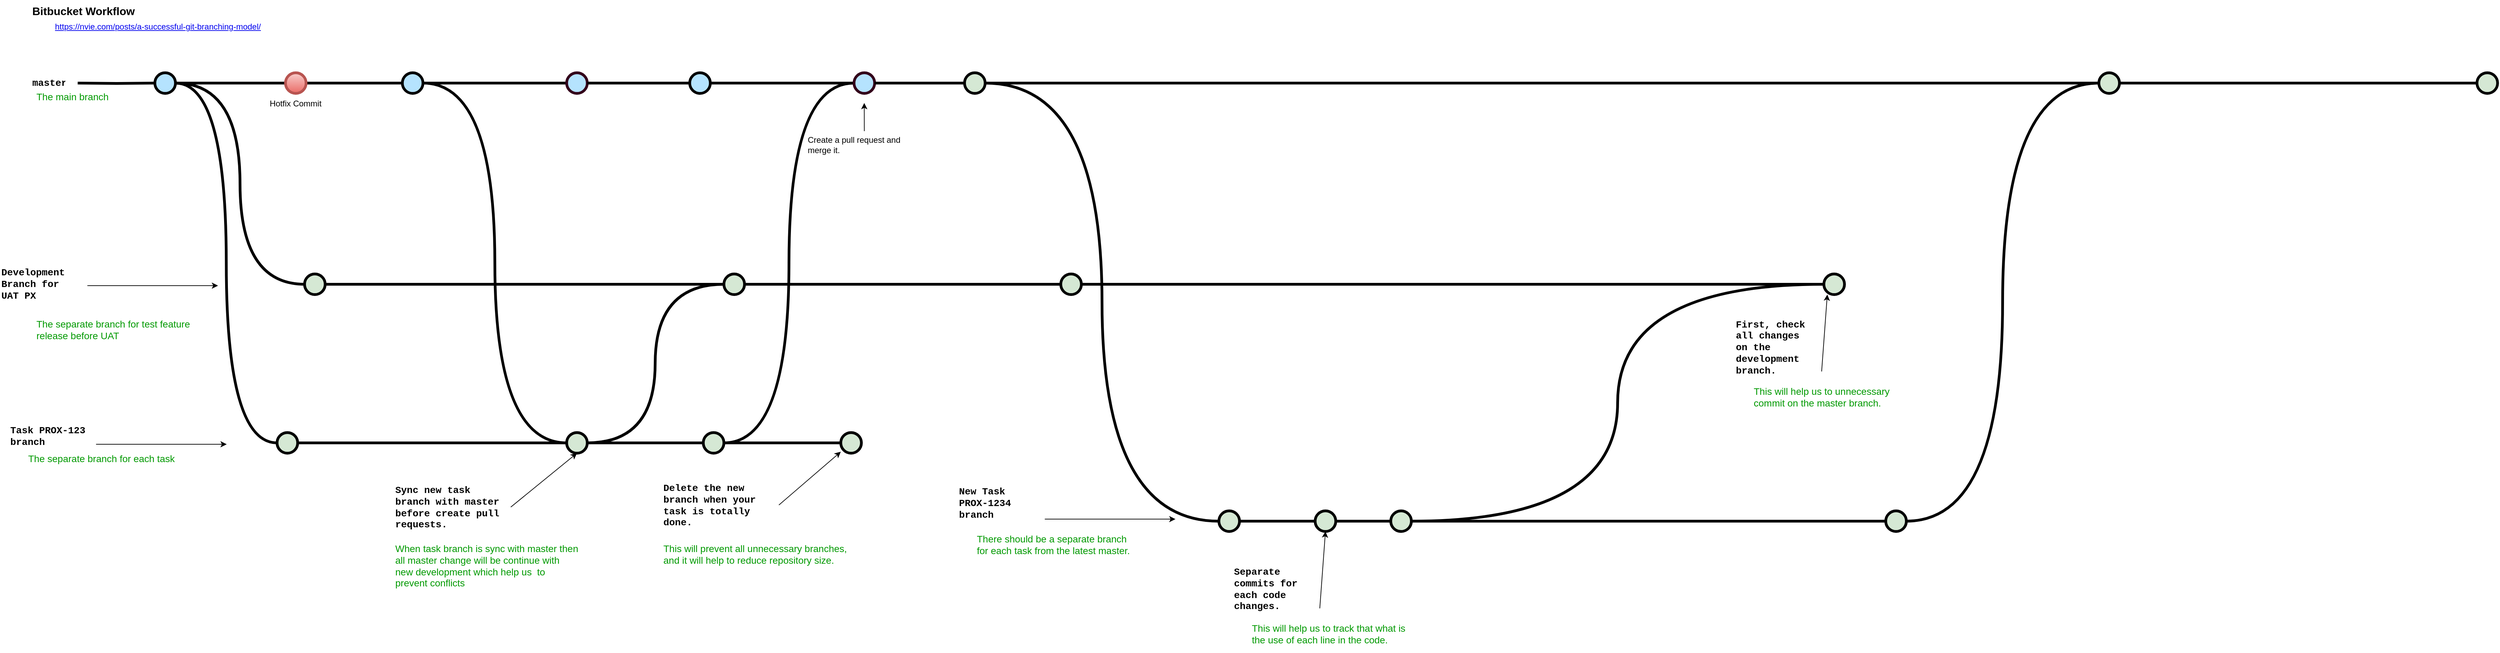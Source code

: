 <mxfile version="26.0.7">
  <diagram id="yPxyJZ8AM_hMuL3Unpa9" name="complex gitflow">
    <mxGraphModel dx="2005" dy="1031" grid="1" gridSize="10" guides="1" tooltips="1" connect="1" arrows="1" fold="1" page="1" pageScale="1" pageWidth="1100" pageHeight="850" math="0" shadow="0">
      <root>
        <mxCell id="0" />
        <mxCell id="1" parent="0" />
        <mxCell id="uWUnNED6HEl2aK5fdaIb-7" value="Hotfix Commit" style="text;html=1;strokeColor=none;fillColor=none;align=center;verticalAlign=middle;whiteSpace=wrap;overflow=hidden;" parent="1" vertex="1">
          <mxGeometry x="427.25" y="226" width="80" height="30" as="geometry" />
        </mxCell>
        <mxCell id="uWUnNED6HEl2aK5fdaIb-8" value="" style="edgeStyle=orthogonalEdgeStyle;rounded=0;html=1;jettySize=auto;orthogonalLoop=1;plain-blue;endArrow=none;endFill=0;strokeWidth=4;strokeColor=#000000;entryX=0;entryY=0.5;entryDx=0;entryDy=0;entryPerimeter=0;" parent="1" source="uWUnNED6HEl2aK5fdaIb-10" target="9hBKPDzoitwpIBdzFDQ7-16" edge="1">
          <mxGeometry x="292.25" y="211" as="geometry">
            <mxPoint x="442.25" y="211" as="targetPoint" />
          </mxGeometry>
        </mxCell>
        <mxCell id="uWUnNED6HEl2aK5fdaIb-9" style="edgeStyle=orthogonalEdgeStyle;curved=1;rounded=0;html=1;exitX=1;exitY=0.5;exitPerimeter=0;entryX=0;entryY=0.5;entryPerimeter=0;endArrow=none;endFill=0;jettySize=auto;orthogonalLoop=1;strokeWidth=4;fontSize=15;entryDx=0;entryDy=0;" parent="1" source="uWUnNED6HEl2aK5fdaIb-10" target="uWUnNED6HEl2aK5fdaIb-69" edge="1">
          <mxGeometry relative="1" as="geometry">
            <mxPoint x="339.75" y="296" as="targetPoint" />
          </mxGeometry>
        </mxCell>
        <mxCell id="uWUnNED6HEl2aK5fdaIb-10" value="" style="verticalLabelPosition=bottom;verticalAlign=top;html=1;strokeWidth=4;shape=mxgraph.flowchart.on-page_reference;plain-blue;gradientColor=none;fillColor=#B5E3Fe;strokeColor=#000000;" parent="1" vertex="1">
          <mxGeometry x="262.25" y="196" width="30" height="30" as="geometry" />
        </mxCell>
        <mxCell id="uWUnNED6HEl2aK5fdaIb-80" value="" style="edgeStyle=orthogonalEdgeStyle;curved=1;rounded=0;orthogonalLoop=1;jettySize=auto;html=1;endArrow=none;endFill=0;strokeWidth=4;entryX=0;entryY=0.5;entryDx=0;entryDy=0;entryPerimeter=0;" parent="1" source="uWUnNED6HEl2aK5fdaIb-11" target="uWUnNED6HEl2aK5fdaIb-109" edge="1">
          <mxGeometry relative="1" as="geometry">
            <mxPoint x="734.5" y="211" as="targetPoint" />
          </mxGeometry>
        </mxCell>
        <mxCell id="uWUnNED6HEl2aK5fdaIb-11" value="" style="verticalLabelPosition=bottom;verticalAlign=top;html=1;strokeWidth=4;shape=mxgraph.flowchart.on-page_reference;plain-blue;gradientColor=none;strokeColor=#000000;fillColor=#B5E3FE;" parent="1" vertex="1">
          <mxGeometry x="622.25" y="196" width="30" height="30" as="geometry" />
        </mxCell>
        <mxCell id="uWUnNED6HEl2aK5fdaIb-109" value="" style="verticalLabelPosition=bottom;verticalAlign=top;html=1;strokeWidth=4;shape=mxgraph.flowchart.on-page_reference;plain-blue;gradientColor=none;strokeColor=#33001A;fillColor=#B5E3FE;" parent="1" vertex="1">
          <mxGeometry x="861.25" y="196" width="30" height="30" as="geometry" />
        </mxCell>
        <mxCell id="uWUnNED6HEl2aK5fdaIb-12" value="" style="edgeStyle=orthogonalEdgeStyle;rounded=0;html=1;jettySize=auto;orthogonalLoop=1;strokeWidth=4;endArrow=none;endFill=0;" parent="1" target="uWUnNED6HEl2aK5fdaIb-10" edge="1">
          <mxGeometry x="192.25" y="211" as="geometry">
            <mxPoint x="150" y="211" as="sourcePoint" />
          </mxGeometry>
        </mxCell>
        <mxCell id="uWUnNED6HEl2aK5fdaIb-13" value="master" style="text;html=1;strokeColor=none;fillColor=none;align=center;verticalAlign=middle;whiteSpace=wrap;overflow=hidden;fontSize=14;fontStyle=1;fontFamily=Courier New;" parent="1" vertex="1">
          <mxGeometry x="83" y="190" width="50" height="42" as="geometry" />
        </mxCell>
        <mxCell id="uWUnNED6HEl2aK5fdaIb-71" value="" style="edgeStyle=orthogonalEdgeStyle;rounded=0;orthogonalLoop=1;jettySize=auto;html=1;endArrow=none;endFill=0;strokeWidth=4;" parent="1" source="uWUnNED6HEl2aK5fdaIb-69" target="uWUnNED6HEl2aK5fdaIb-70" edge="1">
          <mxGeometry relative="1" as="geometry" />
        </mxCell>
        <mxCell id="uWUnNED6HEl2aK5fdaIb-69" value="" style="verticalLabelPosition=bottom;verticalAlign=top;html=1;strokeWidth=4;shape=mxgraph.flowchart.on-page_reference;plain-purple;gradientColor=none;strokeColor=#000000;fillColor=#D5E8D4;" parent="1" vertex="1">
          <mxGeometry x="440" y="720" width="30" height="30" as="geometry" />
        </mxCell>
        <mxCell id="uWUnNED6HEl2aK5fdaIb-96" value="" style="edgeStyle=orthogonalEdgeStyle;curved=1;rounded=0;orthogonalLoop=1;jettySize=auto;html=1;endArrow=none;endFill=0;strokeWidth=4;fontFamily=Courier New;fontColor=#009900;exitX=1;exitY=0.5;exitDx=0;exitDy=0;exitPerimeter=0;" parent="1" source="uWUnNED6HEl2aK5fdaIb-70" target="uWUnNED6HEl2aK5fdaIb-95" edge="1">
          <mxGeometry relative="1" as="geometry">
            <mxPoint x="648" y="735" as="sourcePoint" />
          </mxGeometry>
        </mxCell>
        <mxCell id="uWUnNED6HEl2aK5fdaIb-95" value="" style="verticalLabelPosition=bottom;verticalAlign=top;html=1;strokeWidth=4;shape=mxgraph.flowchart.on-page_reference;plain-purple;gradientColor=none;strokeColor=#000000;fillColor=#D5E8D4;" parent="1" vertex="1">
          <mxGeometry x="1060" y="720" width="30" height="30" as="geometry" />
        </mxCell>
        <mxCell id="uWUnNED6HEl2aK5fdaIb-76" value="Task PROX-123 branch" style="text;html=1;strokeColor=none;fillColor=none;align=left;verticalAlign=middle;whiteSpace=wrap;overflow=hidden;fontSize=14;fontStyle=1;fontFamily=Courier New;" parent="1" vertex="1">
          <mxGeometry x="50" y="703" width="118.75" height="44" as="geometry" />
        </mxCell>
        <mxCell id="uWUnNED6HEl2aK5fdaIb-87" value="The separate branch for each task" style="text;html=1;strokeColor=none;fillColor=none;align=left;verticalAlign=middle;whiteSpace=wrap;overflow=hidden;fontSize=14;fontStyle=0;fontColor=#009900;" parent="1" vertex="1">
          <mxGeometry x="75.75" y="747" width="240" height="20" as="geometry" />
        </mxCell>
        <mxCell id="uWUnNED6HEl2aK5fdaIb-90" value="The main branch&lt;br&gt;" style="text;html=1;strokeColor=none;fillColor=none;align=left;verticalAlign=middle;whiteSpace=wrap;overflow=hidden;fontSize=14;fontStyle=0;fontColor=#009900;" parent="1" vertex="1">
          <mxGeometry x="88.25" y="220" width="146.75" height="20" as="geometry" />
        </mxCell>
        <mxCell id="uWUnNED6HEl2aK5fdaIb-92" value="" style="endArrow=classic;html=1;strokeWidth=1;fontFamily=Courier New;fontColor=#009900;" parent="1" edge="1">
          <mxGeometry width="50" height="50" relative="1" as="geometry">
            <mxPoint x="176.75" y="737" as="sourcePoint" />
            <mxPoint x="366.75" y="737" as="targetPoint" />
          </mxGeometry>
        </mxCell>
        <mxCell id="uWUnNED6HEl2aK5fdaIb-115" style="edgeStyle=orthogonalEdgeStyle;curved=1;rounded=0;orthogonalLoop=1;jettySize=auto;html=1;entryX=0;entryY=0.5;entryDx=0;entryDy=0;entryPerimeter=0;endArrow=none;endFill=0;strokeWidth=4;fontFamily=Courier New;fontColor=#009900;exitX=1;exitY=0.5;exitDx=0;exitDy=0;exitPerimeter=0;" parent="1" source="uWUnNED6HEl2aK5fdaIb-95" target="WtjMQ222cX0SoquJrzY8-15" edge="1">
          <mxGeometry relative="1" as="geometry">
            <mxPoint x="816.75" y="296" as="sourcePoint" />
          </mxGeometry>
        </mxCell>
        <UserObject label="Bitbucket Workflow" link="https://nvie.com/posts/a-successful-git-branching-model/" id="9hBKPDzoitwpIBdzFDQ7-2">
          <mxCell style="text;whiteSpace=wrap;html=1;fontStyle=1;fontSize=16;" parent="1" vertex="1">
            <mxGeometry x="82.25" y="90" width="427.75" height="20" as="geometry" />
          </mxCell>
        </UserObject>
        <UserObject label="&lt;a href=&quot;https://nvie.com/posts/a-successful-git-branching-model/&quot;&gt;https://nvie.com/posts/a-successful-git-branching-model/&lt;/a&gt;" link="https://nvie.com/posts/a-successful-git-branching-model/" id="9hBKPDzoitwpIBdzFDQ7-3">
          <mxCell style="text;whiteSpace=wrap;html=1;" parent="1" vertex="1">
            <mxGeometry x="115" y="115" width="355" height="20" as="geometry" />
          </mxCell>
        </UserObject>
        <mxCell id="9hBKPDzoitwpIBdzFDQ7-14" value="" style="endArrow=classic;html=1;strokeWidth=1;fontFamily=Courier New;fontColor=#009900;exitX=0.5;exitY=0;exitDx=0;exitDy=0;" parent="1" edge="1" source="9hBKPDzoitwpIBdzFDQ7-15">
          <mxGeometry width="50" height="50" relative="1" as="geometry">
            <mxPoint x="1235.38" y="280" as="sourcePoint" />
            <mxPoint x="1294.13" y="240" as="targetPoint" />
          </mxGeometry>
        </mxCell>
        <mxCell id="9hBKPDzoitwpIBdzFDQ7-15" value="&lt;span style=&quot;text-align: center;&quot;&gt;Create a pull request and merge it.&lt;/span&gt;&lt;span style=&quot;text-align: center&quot;&gt;&lt;br&gt;&lt;/span&gt;" style="text;html=1;strokeColor=none;fillColor=none;align=left;verticalAlign=middle;whiteSpace=wrap;overflow=hidden;fontSize=12;fontStyle=0;fontColor=#000000;" parent="1" vertex="1">
          <mxGeometry x="1210.38" y="281" width="167.75" height="39" as="geometry" />
        </mxCell>
        <mxCell id="9hBKPDzoitwpIBdzFDQ7-21" value="" style="edgeStyle=orthogonalEdgeStyle;rounded=0;orthogonalLoop=1;jettySize=auto;html=1;fontSize=15;endArrow=none;endFill=0;strokeWidth=4;entryX=0;entryY=0.5;entryDx=0;entryDy=0;entryPerimeter=0;" parent="1" source="9hBKPDzoitwpIBdzFDQ7-16" target="uWUnNED6HEl2aK5fdaIb-11" edge="1">
          <mxGeometry relative="1" as="geometry">
            <mxPoint x="560.25" y="211" as="targetPoint" />
          </mxGeometry>
        </mxCell>
        <mxCell id="9hBKPDzoitwpIBdzFDQ7-16" value="" style="verticalLabelPosition=bottom;verticalAlign=top;html=1;strokeWidth=4;shape=mxgraph.flowchart.on-page_reference;plain-blue;gradientColor=#EA6B66;strokeColor=#B85450;fillColor=#F8CECC;" parent="1" vertex="1">
          <mxGeometry x="452.25" y="196" width="30" height="30" as="geometry" />
        </mxCell>
        <mxCell id="WtjMQ222cX0SoquJrzY8-1" style="edgeStyle=orthogonalEdgeStyle;curved=1;rounded=0;html=1;entryX=0;entryY=0.5;entryPerimeter=0;endArrow=none;endFill=0;jettySize=auto;orthogonalLoop=1;strokeWidth=4;fontSize=15;entryDx=0;entryDy=0;" parent="1" source="uWUnNED6HEl2aK5fdaIb-10" target="WtjMQ222cX0SoquJrzY8-3" edge="1">
          <mxGeometry relative="1" as="geometry">
            <mxPoint x="547.75" y="65" as="targetPoint" />
            <mxPoint x="490" y="210" as="sourcePoint" />
          </mxGeometry>
        </mxCell>
        <mxCell id="WtjMQ222cX0SoquJrzY8-2" value="" style="edgeStyle=orthogonalEdgeStyle;rounded=0;orthogonalLoop=1;jettySize=auto;html=1;endArrow=none;endFill=0;strokeWidth=4;" parent="1" source="WtjMQ222cX0SoquJrzY8-3" target="WtjMQ222cX0SoquJrzY8-4" edge="1">
          <mxGeometry relative="1" as="geometry" />
        </mxCell>
        <mxCell id="WtjMQ222cX0SoquJrzY8-3" value="" style="verticalLabelPosition=bottom;verticalAlign=top;html=1;strokeWidth=4;shape=mxgraph.flowchart.on-page_reference;plain-purple;gradientColor=none;strokeColor=#000000;fillColor=#D5E8D4;" parent="1" vertex="1">
          <mxGeometry x="480" y="489" width="30" height="30" as="geometry" />
        </mxCell>
        <mxCell id="WtjMQ222cX0SoquJrzY8-4" value="" style="verticalLabelPosition=bottom;verticalAlign=top;html=1;strokeWidth=4;shape=mxgraph.flowchart.on-page_reference;plain-purple;gradientColor=none;strokeColor=#000000;fillColor=#D5E8D4;" parent="1" vertex="1">
          <mxGeometry x="1090" y="489" width="30" height="30" as="geometry" />
        </mxCell>
        <mxCell id="WtjMQ222cX0SoquJrzY8-5" value="" style="edgeStyle=orthogonalEdgeStyle;curved=1;rounded=0;orthogonalLoop=1;jettySize=auto;html=1;endArrow=none;endFill=0;strokeWidth=4;fontFamily=Courier New;fontColor=#009900;exitX=1;exitY=0.5;exitDx=0;exitDy=0;exitPerimeter=0;" parent="1" source="WtjMQ222cX0SoquJrzY8-4" target="WtjMQ222cX0SoquJrzY8-6" edge="1">
          <mxGeometry relative="1" as="geometry">
            <mxPoint x="856" y="504" as="sourcePoint" />
          </mxGeometry>
        </mxCell>
        <mxCell id="WtjMQ222cX0SoquJrzY8-6" value="" style="verticalLabelPosition=bottom;verticalAlign=top;html=1;strokeWidth=4;shape=mxgraph.flowchart.on-page_reference;plain-purple;gradientColor=none;strokeColor=#000000;fillColor=#D5E8D4;" parent="1" vertex="1">
          <mxGeometry x="1580" y="489" width="30" height="30" as="geometry" />
        </mxCell>
        <mxCell id="WtjMQ222cX0SoquJrzY8-13" value="" style="edgeStyle=orthogonalEdgeStyle;curved=1;rounded=0;orthogonalLoop=1;jettySize=auto;html=1;endArrow=none;endFill=0;strokeWidth=4;entryX=0;entryY=0.5;entryDx=0;entryDy=0;entryPerimeter=0;" parent="1" source="WtjMQ222cX0SoquJrzY8-14" target="WtjMQ222cX0SoquJrzY8-15" edge="1">
          <mxGeometry relative="1" as="geometry">
            <mxPoint x="1152.5" y="211" as="targetPoint" />
          </mxGeometry>
        </mxCell>
        <mxCell id="WtjMQ222cX0SoquJrzY8-14" value="" style="verticalLabelPosition=bottom;verticalAlign=top;html=1;strokeWidth=4;shape=mxgraph.flowchart.on-page_reference;plain-blue;gradientColor=none;strokeColor=#000000;fillColor=#B5E3FE;" parent="1" vertex="1">
          <mxGeometry x="1040.25" y="196" width="30" height="30" as="geometry" />
        </mxCell>
        <mxCell id="WtjMQ222cX0SoquJrzY8-15" value="" style="verticalLabelPosition=bottom;verticalAlign=top;html=1;strokeWidth=4;shape=mxgraph.flowchart.on-page_reference;plain-blue;gradientColor=none;strokeColor=#33001A;fillColor=#B5E3FE;" parent="1" vertex="1">
          <mxGeometry x="1279.25" y="196" width="30" height="30" as="geometry" />
        </mxCell>
        <mxCell id="WtjMQ222cX0SoquJrzY8-16" value="" style="edgeStyle=orthogonalEdgeStyle;rounded=0;orthogonalLoop=1;jettySize=auto;html=1;fontSize=15;endArrow=none;endFill=0;strokeWidth=4;entryX=0;entryY=0.5;entryDx=0;entryDy=0;entryPerimeter=0;exitX=1;exitY=0.5;exitDx=0;exitDy=0;exitPerimeter=0;" parent="1" source="uWUnNED6HEl2aK5fdaIb-109" target="WtjMQ222cX0SoquJrzY8-14" edge="1">
          <mxGeometry relative="1" as="geometry">
            <mxPoint x="978.25" y="211" as="targetPoint" />
            <mxPoint x="900" y="211" as="sourcePoint" />
          </mxGeometry>
        </mxCell>
        <mxCell id="WtjMQ222cX0SoquJrzY8-17" value="Development Branch for UAT PX" style="text;html=1;strokeColor=none;fillColor=none;align=left;verticalAlign=middle;whiteSpace=wrap;overflow=hidden;fontSize=14;fontStyle=1;fontFamily=Courier New;" parent="1" vertex="1">
          <mxGeometry x="37.38" y="471" width="118.75" height="66" as="geometry" />
        </mxCell>
        <mxCell id="WtjMQ222cX0SoquJrzY8-18" value="The separate branch for test feature release before UAT" style="text;html=1;strokeColor=none;fillColor=none;align=left;verticalAlign=middle;whiteSpace=wrap;overflow=hidden;fontSize=14;fontStyle=0;fontColor=#009900;" parent="1" vertex="1">
          <mxGeometry x="88.25" y="540" width="240" height="60" as="geometry" />
        </mxCell>
        <mxCell id="WtjMQ222cX0SoquJrzY8-19" value="" style="endArrow=classic;html=1;strokeWidth=1;fontFamily=Courier New;fontColor=#009900;" parent="1" edge="1">
          <mxGeometry width="50" height="50" relative="1" as="geometry">
            <mxPoint x="164.13" y="506" as="sourcePoint" />
            <mxPoint x="354.13" y="506" as="targetPoint" />
          </mxGeometry>
        </mxCell>
        <mxCell id="I5byg4Dw6MZeF2XGElsW-1" style="edgeStyle=orthogonalEdgeStyle;curved=1;rounded=0;orthogonalLoop=1;jettySize=auto;html=1;endArrow=none;endFill=0;strokeWidth=4;fontFamily=Courier New;fontColor=#009900;entryX=0;entryY=0.5;entryDx=0;entryDy=0;entryPerimeter=0;" edge="1" parent="1" source="uWUnNED6HEl2aK5fdaIb-70" target="WtjMQ222cX0SoquJrzY8-4">
          <mxGeometry relative="1" as="geometry">
            <mxPoint x="1100" y="745" as="sourcePoint" />
            <mxPoint x="1080" y="500" as="targetPoint" />
            <Array as="points">
              <mxPoint x="990" y="735" />
              <mxPoint x="990" y="504" />
            </Array>
          </mxGeometry>
        </mxCell>
        <mxCell id="I5byg4Dw6MZeF2XGElsW-2" value="" style="edgeStyle=orthogonalEdgeStyle;curved=1;rounded=0;orthogonalLoop=1;jettySize=auto;html=1;endArrow=none;endFill=0;strokeWidth=4;fontFamily=Courier New;fontColor=#009900;" edge="1" parent="1" target="I5byg4Dw6MZeF2XGElsW-3" source="uWUnNED6HEl2aK5fdaIb-95">
          <mxGeometry relative="1" as="geometry">
            <mxPoint x="1350" y="735" as="sourcePoint" />
          </mxGeometry>
        </mxCell>
        <mxCell id="I5byg4Dw6MZeF2XGElsW-3" value="" style="verticalLabelPosition=bottom;verticalAlign=top;html=1;strokeWidth=4;shape=mxgraph.flowchart.on-page_reference;plain-purple;gradientColor=none;strokeColor=#000000;fillColor=#D5E8D4;" vertex="1" parent="1">
          <mxGeometry x="1260" y="720" width="30" height="30" as="geometry" />
        </mxCell>
        <mxCell id="I5byg4Dw6MZeF2XGElsW-4" style="edgeStyle=orthogonalEdgeStyle;curved=1;rounded=0;html=1;endArrow=none;endFill=0;jettySize=auto;orthogonalLoop=1;strokeWidth=4;fontSize=15;exitX=1;exitY=0.5;exitDx=0;exitDy=0;exitPerimeter=0;entryX=0;entryY=0.5;entryDx=0;entryDy=0;entryPerimeter=0;" edge="1" parent="1" source="uWUnNED6HEl2aK5fdaIb-70" target="uWUnNED6HEl2aK5fdaIb-95">
          <mxGeometry relative="1" as="geometry">
            <mxPoint x="1650" y="740" as="targetPoint" />
            <mxPoint x="573.63" y="270" as="sourcePoint" />
          </mxGeometry>
        </mxCell>
        <mxCell id="I5byg4Dw6MZeF2XGElsW-5" value="" style="edgeStyle=orthogonalEdgeStyle;curved=1;rounded=0;html=1;endArrow=none;endFill=0;jettySize=auto;orthogonalLoop=1;strokeWidth=4;fontSize=15;exitX=1;exitY=0.5;exitDx=0;exitDy=0;exitPerimeter=0;entryX=0;entryY=0.5;entryDx=0;entryDy=0;entryPerimeter=0;" edge="1" parent="1" source="uWUnNED6HEl2aK5fdaIb-11" target="uWUnNED6HEl2aK5fdaIb-70">
          <mxGeometry relative="1" as="geometry">
            <mxPoint x="1060" y="735" as="targetPoint" />
            <mxPoint x="652" y="211" as="sourcePoint" />
          </mxGeometry>
        </mxCell>
        <mxCell id="uWUnNED6HEl2aK5fdaIb-70" value="" style="verticalLabelPosition=bottom;verticalAlign=top;html=1;strokeWidth=4;shape=mxgraph.flowchart.on-page_reference;plain-purple;gradientColor=none;strokeColor=#000000;fillColor=#D5E8D4;" parent="1" vertex="1">
          <mxGeometry x="861.25" y="720" width="30" height="30" as="geometry" />
        </mxCell>
        <mxCell id="I5byg4Dw6MZeF2XGElsW-6" value="Sync new task branch with master before create pull requests." style="text;html=1;strokeColor=none;fillColor=none;align=left;verticalAlign=middle;whiteSpace=wrap;overflow=hidden;fontSize=14;fontStyle=1;fontFamily=Courier New;" vertex="1" parent="1">
          <mxGeometry x="610" y="790" width="170" height="77" as="geometry" />
        </mxCell>
        <mxCell id="I5byg4Dw6MZeF2XGElsW-7" value="When task branch is sync with master then all master change will be continue with new development which help us&amp;nbsp; to prevent conflicts" style="text;html=1;strokeColor=none;fillColor=none;align=left;verticalAlign=middle;whiteSpace=wrap;overflow=hidden;fontSize=14;fontStyle=0;fontColor=#009900;" vertex="1" parent="1">
          <mxGeometry x="610" y="867" width="270" height="93" as="geometry" />
        </mxCell>
        <mxCell id="I5byg4Dw6MZeF2XGElsW-8" value="" style="endArrow=classic;html=1;strokeWidth=1;fontFamily=Courier New;fontColor=#009900;exitX=1;exitY=0.5;exitDx=0;exitDy=0;entryX=0.5;entryY=1;entryDx=0;entryDy=0;entryPerimeter=0;" edge="1" parent="1" source="I5byg4Dw6MZeF2XGElsW-6" target="uWUnNED6HEl2aK5fdaIb-70">
          <mxGeometry width="50" height="50" relative="1" as="geometry">
            <mxPoint x="546.75" y="316" as="sourcePoint" />
            <mxPoint x="736.75" y="316" as="targetPoint" />
          </mxGeometry>
        </mxCell>
        <mxCell id="I5byg4Dw6MZeF2XGElsW-9" value="" style="edgeStyle=orthogonalEdgeStyle;curved=1;rounded=0;orthogonalLoop=1;jettySize=auto;html=1;endArrow=none;endFill=0;strokeWidth=4;fontFamily=Courier New;fontColor=#009900;exitX=1;exitY=0.5;exitDx=0;exitDy=0;exitPerimeter=0;" edge="1" parent="1" target="I5byg4Dw6MZeF2XGElsW-10" source="I5byg4Dw6MZeF2XGElsW-36">
          <mxGeometry relative="1" as="geometry">
            <mxPoint x="1330" y="211" as="sourcePoint" />
          </mxGeometry>
        </mxCell>
        <mxCell id="I5byg4Dw6MZeF2XGElsW-10" value="" style="verticalLabelPosition=bottom;verticalAlign=top;html=1;strokeWidth=4;shape=mxgraph.flowchart.on-page_reference;plain-purple;gradientColor=none;strokeColor=#000000;fillColor=#D5E8D4;" vertex="1" parent="1">
          <mxGeometry x="3640" y="196" width="30" height="30" as="geometry" />
        </mxCell>
        <mxCell id="I5byg4Dw6MZeF2XGElsW-11" value="Delete the new branch when your task is totally done." style="text;html=1;strokeColor=none;fillColor=none;align=left;verticalAlign=middle;whiteSpace=wrap;overflow=hidden;fontSize=14;fontStyle=1;fontFamily=Courier New;" vertex="1" parent="1">
          <mxGeometry x="1000" y="787" width="170" height="77" as="geometry" />
        </mxCell>
        <mxCell id="I5byg4Dw6MZeF2XGElsW-12" value="This will prevent all unnecessary branches, and it will help to reduce repository size." style="text;html=1;strokeColor=none;fillColor=none;align=left;verticalAlign=middle;whiteSpace=wrap;overflow=hidden;fontSize=14;fontStyle=0;fontColor=#009900;" vertex="1" parent="1">
          <mxGeometry x="1000" y="850" width="270" height="93" as="geometry" />
        </mxCell>
        <mxCell id="I5byg4Dw6MZeF2XGElsW-13" value="" style="endArrow=classic;html=1;strokeWidth=1;fontFamily=Courier New;fontColor=#009900;exitX=1;exitY=0.5;exitDx=0;exitDy=0;" edge="1" parent="1" source="I5byg4Dw6MZeF2XGElsW-11" target="I5byg4Dw6MZeF2XGElsW-3">
          <mxGeometry width="50" height="50" relative="1" as="geometry">
            <mxPoint x="936.75" y="313" as="sourcePoint" />
            <mxPoint x="1266" y="747" as="targetPoint" />
          </mxGeometry>
        </mxCell>
        <mxCell id="I5byg4Dw6MZeF2XGElsW-15" value="" style="edgeStyle=orthogonalEdgeStyle;curved=1;rounded=0;orthogonalLoop=1;jettySize=auto;html=1;endArrow=none;endFill=0;strokeWidth=4;fontFamily=Courier New;fontColor=#009900;exitX=1;exitY=0.5;exitDx=0;exitDy=0;exitPerimeter=0;" edge="1" parent="1" source="WtjMQ222cX0SoquJrzY8-15" target="I5byg4Dw6MZeF2XGElsW-14">
          <mxGeometry relative="1" as="geometry">
            <mxPoint x="1309" y="211" as="sourcePoint" />
            <mxPoint x="3640" y="211" as="targetPoint" />
          </mxGeometry>
        </mxCell>
        <mxCell id="I5byg4Dw6MZeF2XGElsW-14" value="" style="verticalLabelPosition=bottom;verticalAlign=top;html=1;strokeWidth=4;shape=mxgraph.flowchart.on-page_reference;plain-purple;gradientColor=none;strokeColor=#000000;fillColor=#D5E8D4;" vertex="1" parent="1">
          <mxGeometry x="1440" y="196" width="30" height="30" as="geometry" />
        </mxCell>
        <mxCell id="I5byg4Dw6MZeF2XGElsW-16" style="edgeStyle=orthogonalEdgeStyle;curved=1;rounded=0;html=1;exitX=1;exitY=0.5;exitPerimeter=0;entryX=0;entryY=0.5;entryPerimeter=0;endArrow=none;endFill=0;jettySize=auto;orthogonalLoop=1;strokeWidth=4;fontSize=15;entryDx=0;entryDy=0;" edge="1" parent="1" source="I5byg4Dw6MZeF2XGElsW-21">
          <mxGeometry relative="1" as="geometry">
            <mxPoint x="1820" y="844" as="targetPoint" />
            <mxPoint x="1672" y="320" as="sourcePoint" />
          </mxGeometry>
        </mxCell>
        <mxCell id="I5byg4Dw6MZeF2XGElsW-18" value="New Task PROX-1234 branch" style="text;html=1;strokeColor=none;fillColor=none;align=left;verticalAlign=middle;whiteSpace=wrap;overflow=hidden;fontSize=14;fontStyle=1;fontFamily=Courier New;" vertex="1" parent="1">
          <mxGeometry x="1430" y="790" width="118.75" height="66" as="geometry" />
        </mxCell>
        <mxCell id="I5byg4Dw6MZeF2XGElsW-19" value="There should be a separate branch for each task from the latest master." style="text;html=1;strokeColor=none;fillColor=none;align=left;verticalAlign=middle;whiteSpace=wrap;overflow=hidden;fontSize=14;fontStyle=0;fontColor=#009900;" vertex="1" parent="1">
          <mxGeometry x="1455.75" y="856" width="240" height="54" as="geometry" />
        </mxCell>
        <mxCell id="I5byg4Dw6MZeF2XGElsW-20" value="" style="endArrow=classic;html=1;strokeWidth=1;fontFamily=Courier New;fontColor=#009900;" edge="1" parent="1">
          <mxGeometry width="50" height="50" relative="1" as="geometry">
            <mxPoint x="1556.75" y="846" as="sourcePoint" />
            <mxPoint x="1746.75" y="846" as="targetPoint" />
          </mxGeometry>
        </mxCell>
        <mxCell id="I5byg4Dw6MZeF2XGElsW-22" value="" style="edgeStyle=orthogonalEdgeStyle;curved=1;rounded=0;html=1;exitX=1;exitY=0.5;exitPerimeter=0;entryX=0;entryY=0.5;entryPerimeter=0;endArrow=none;endFill=0;jettySize=auto;orthogonalLoop=1;strokeWidth=4;fontSize=15;entryDx=0;entryDy=0;exitDx=0;exitDy=0;" edge="1" parent="1" source="I5byg4Dw6MZeF2XGElsW-14" target="I5byg4Dw6MZeF2XGElsW-21">
          <mxGeometry relative="1" as="geometry">
            <mxPoint x="1820" y="844" as="targetPoint" />
            <mxPoint x="1672" y="320" as="sourcePoint" />
          </mxGeometry>
        </mxCell>
        <mxCell id="I5byg4Dw6MZeF2XGElsW-21" value="" style="verticalLabelPosition=bottom;verticalAlign=top;html=1;strokeWidth=4;shape=mxgraph.flowchart.on-page_reference;plain-purple;gradientColor=none;strokeColor=#000000;fillColor=#D5E8D4;" vertex="1" parent="1">
          <mxGeometry x="1810" y="834" width="30" height="30" as="geometry" />
        </mxCell>
        <mxCell id="I5byg4Dw6MZeF2XGElsW-23" value="" style="edgeStyle=orthogonalEdgeStyle;curved=1;rounded=0;orthogonalLoop=1;jettySize=auto;html=1;endArrow=none;endFill=0;strokeWidth=4;fontFamily=Courier New;fontColor=#009900;exitX=1;exitY=0.5;exitDx=0;exitDy=0;exitPerimeter=0;" edge="1" parent="1" target="I5byg4Dw6MZeF2XGElsW-24" source="WtjMQ222cX0SoquJrzY8-6">
          <mxGeometry relative="1" as="geometry">
            <mxPoint x="2230" y="504" as="sourcePoint" />
          </mxGeometry>
        </mxCell>
        <mxCell id="I5byg4Dw6MZeF2XGElsW-24" value="" style="verticalLabelPosition=bottom;verticalAlign=top;html=1;strokeWidth=4;shape=mxgraph.flowchart.on-page_reference;plain-purple;gradientColor=none;strokeColor=#000000;fillColor=#D5E8D4;" vertex="1" parent="1">
          <mxGeometry x="2690" y="489" width="30" height="30" as="geometry" />
        </mxCell>
        <mxCell id="I5byg4Dw6MZeF2XGElsW-25" value="" style="edgeStyle=orthogonalEdgeStyle;curved=1;rounded=0;orthogonalLoop=1;jettySize=auto;html=1;endArrow=none;endFill=0;strokeWidth=4;fontFamily=Courier New;fontColor=#009900;exitX=1;exitY=0.5;exitDx=0;exitDy=0;exitPerimeter=0;entryX=0;entryY=0.5;entryDx=0;entryDy=0;entryPerimeter=0;" edge="1" parent="1" source="I5byg4Dw6MZeF2XGElsW-28" target="I5byg4Dw6MZeF2XGElsW-24">
          <mxGeometry relative="1" as="geometry">
            <mxPoint x="1990" y="650" as="sourcePoint" />
            <mxPoint x="2540" y="849" as="targetPoint" />
          </mxGeometry>
        </mxCell>
        <mxCell id="I5byg4Dw6MZeF2XGElsW-27" value="" style="edgeStyle=orthogonalEdgeStyle;curved=1;rounded=0;orthogonalLoop=1;jettySize=auto;html=1;endArrow=none;endFill=0;strokeWidth=4;fontFamily=Courier New;fontColor=#009900;exitX=1;exitY=0.5;exitDx=0;exitDy=0;exitPerimeter=0;" edge="1" parent="1" source="I5byg4Dw6MZeF2XGElsW-21" target="I5byg4Dw6MZeF2XGElsW-26">
          <mxGeometry relative="1" as="geometry">
            <mxPoint x="1840" y="849" as="sourcePoint" />
            <mxPoint x="2540" y="849" as="targetPoint" />
          </mxGeometry>
        </mxCell>
        <mxCell id="I5byg4Dw6MZeF2XGElsW-26" value="" style="verticalLabelPosition=bottom;verticalAlign=top;html=1;strokeWidth=4;shape=mxgraph.flowchart.on-page_reference;plain-purple;gradientColor=none;strokeColor=#000000;fillColor=#D5E8D4;" vertex="1" parent="1">
          <mxGeometry x="1950" y="834" width="30" height="30" as="geometry" />
        </mxCell>
        <mxCell id="I5byg4Dw6MZeF2XGElsW-29" value="" style="edgeStyle=orthogonalEdgeStyle;curved=1;rounded=0;orthogonalLoop=1;jettySize=auto;html=1;endArrow=none;endFill=0;strokeWidth=4;fontFamily=Courier New;fontColor=#009900;exitX=1;exitY=0.5;exitDx=0;exitDy=0;exitPerimeter=0;" edge="1" parent="1" source="I5byg4Dw6MZeF2XGElsW-26" target="I5byg4Dw6MZeF2XGElsW-28">
          <mxGeometry relative="1" as="geometry">
            <mxPoint x="1980" y="849" as="sourcePoint" />
            <mxPoint x="2540" y="849" as="targetPoint" />
          </mxGeometry>
        </mxCell>
        <mxCell id="I5byg4Dw6MZeF2XGElsW-28" value="" style="verticalLabelPosition=bottom;verticalAlign=top;html=1;strokeWidth=4;shape=mxgraph.flowchart.on-page_reference;plain-purple;gradientColor=none;strokeColor=#000000;fillColor=#D5E8D4;" vertex="1" parent="1">
          <mxGeometry x="2060" y="834" width="30" height="30" as="geometry" />
        </mxCell>
        <mxCell id="I5byg4Dw6MZeF2XGElsW-30" value="Separate commits for each code changes." style="text;html=1;strokeColor=none;fillColor=none;align=left;verticalAlign=middle;whiteSpace=wrap;overflow=hidden;fontSize=14;fontStyle=1;fontFamily=Courier New;" vertex="1" parent="1">
          <mxGeometry x="1830" y="910" width="118.75" height="76" as="geometry" />
        </mxCell>
        <mxCell id="I5byg4Dw6MZeF2XGElsW-31" value="This will help us to track that what is the use of each line in the code." style="text;html=1;strokeColor=none;fillColor=none;align=left;verticalAlign=middle;whiteSpace=wrap;overflow=hidden;fontSize=14;fontStyle=0;fontColor=#009900;" vertex="1" parent="1">
          <mxGeometry x="1855.75" y="986" width="240" height="54" as="geometry" />
        </mxCell>
        <mxCell id="I5byg4Dw6MZeF2XGElsW-32" value="" style="endArrow=classic;html=1;strokeWidth=1;fontFamily=Courier New;fontColor=#009900;entryX=0.5;entryY=1;entryDx=0;entryDy=0;entryPerimeter=0;" edge="1" parent="1" target="I5byg4Dw6MZeF2XGElsW-26">
          <mxGeometry width="50" height="50" relative="1" as="geometry">
            <mxPoint x="1956.75" y="976" as="sourcePoint" />
            <mxPoint x="2146.75" y="976" as="targetPoint" />
          </mxGeometry>
        </mxCell>
        <mxCell id="I5byg4Dw6MZeF2XGElsW-33" value="" style="edgeStyle=orthogonalEdgeStyle;curved=1;rounded=0;orthogonalLoop=1;jettySize=auto;html=1;endArrow=none;endFill=0;strokeWidth=4;fontFamily=Courier New;fontColor=#009900;exitX=1;exitY=0.5;exitDx=0;exitDy=0;exitPerimeter=0;" edge="1" parent="1" target="I5byg4Dw6MZeF2XGElsW-34" source="I5byg4Dw6MZeF2XGElsW-28">
          <mxGeometry relative="1" as="geometry">
            <mxPoint x="2695" y="835" as="sourcePoint" />
            <mxPoint x="3255" y="835" as="targetPoint" />
          </mxGeometry>
        </mxCell>
        <mxCell id="I5byg4Dw6MZeF2XGElsW-34" value="" style="verticalLabelPosition=bottom;verticalAlign=top;html=1;strokeWidth=4;shape=mxgraph.flowchart.on-page_reference;plain-purple;gradientColor=none;strokeColor=#000000;fillColor=#D5E8D4;" vertex="1" parent="1">
          <mxGeometry x="2780" y="834" width="30" height="30" as="geometry" />
        </mxCell>
        <mxCell id="I5byg4Dw6MZeF2XGElsW-35" value="" style="edgeStyle=orthogonalEdgeStyle;curved=1;rounded=0;orthogonalLoop=1;jettySize=auto;html=1;endArrow=none;endFill=0;strokeWidth=4;fontFamily=Courier New;fontColor=#009900;exitX=1;exitY=0.5;exitDx=0;exitDy=0;exitPerimeter=0;entryX=0;entryY=0.5;entryDx=0;entryDy=0;entryPerimeter=0;" edge="1" parent="1" source="I5byg4Dw6MZeF2XGElsW-34" target="I5byg4Dw6MZeF2XGElsW-36">
          <mxGeometry relative="1" as="geometry">
            <mxPoint x="2470" y="766.5" as="sourcePoint" />
            <mxPoint x="3070" y="421.5" as="targetPoint" />
          </mxGeometry>
        </mxCell>
        <mxCell id="I5byg4Dw6MZeF2XGElsW-37" value="" style="edgeStyle=orthogonalEdgeStyle;curved=1;rounded=0;orthogonalLoop=1;jettySize=auto;html=1;endArrow=none;endFill=0;strokeWidth=4;fontFamily=Courier New;fontColor=#009900;exitX=1;exitY=0.5;exitDx=0;exitDy=0;exitPerimeter=0;" edge="1" parent="1" source="I5byg4Dw6MZeF2XGElsW-14" target="I5byg4Dw6MZeF2XGElsW-36">
          <mxGeometry relative="1" as="geometry">
            <mxPoint x="1470" y="211" as="sourcePoint" />
            <mxPoint x="3640" y="211" as="targetPoint" />
          </mxGeometry>
        </mxCell>
        <mxCell id="I5byg4Dw6MZeF2XGElsW-36" value="" style="verticalLabelPosition=bottom;verticalAlign=top;html=1;strokeWidth=4;shape=mxgraph.flowchart.on-page_reference;plain-purple;gradientColor=none;strokeColor=#000000;fillColor=#D5E8D4;" vertex="1" parent="1">
          <mxGeometry x="3090" y="196" width="30" height="30" as="geometry" />
        </mxCell>
        <mxCell id="I5byg4Dw6MZeF2XGElsW-38" value="First, check all changes on the development branch." style="text;html=1;strokeColor=none;fillColor=none;align=left;verticalAlign=middle;whiteSpace=wrap;overflow=hidden;fontSize=14;fontStyle=1;fontFamily=Courier New;" vertex="1" parent="1">
          <mxGeometry x="2560" y="550" width="118.75" height="91" as="geometry" />
        </mxCell>
        <mxCell id="I5byg4Dw6MZeF2XGElsW-39" value="This will help us to unnecessary commit on the master branch." style="text;html=1;strokeColor=none;fillColor=none;align=left;verticalAlign=middle;whiteSpace=wrap;overflow=hidden;fontSize=14;fontStyle=0;fontColor=#009900;" vertex="1" parent="1">
          <mxGeometry x="2585.75" y="641" width="240" height="54" as="geometry" />
        </mxCell>
        <mxCell id="I5byg4Dw6MZeF2XGElsW-40" value="" style="endArrow=classic;html=1;strokeWidth=1;fontFamily=Courier New;fontColor=#009900;entryX=0.5;entryY=1;entryDx=0;entryDy=0;entryPerimeter=0;" edge="1" parent="1">
          <mxGeometry width="50" height="50" relative="1" as="geometry">
            <mxPoint x="2686.75" y="631" as="sourcePoint" />
            <mxPoint x="2695" y="519" as="targetPoint" />
          </mxGeometry>
        </mxCell>
      </root>
    </mxGraphModel>
  </diagram>
</mxfile>
